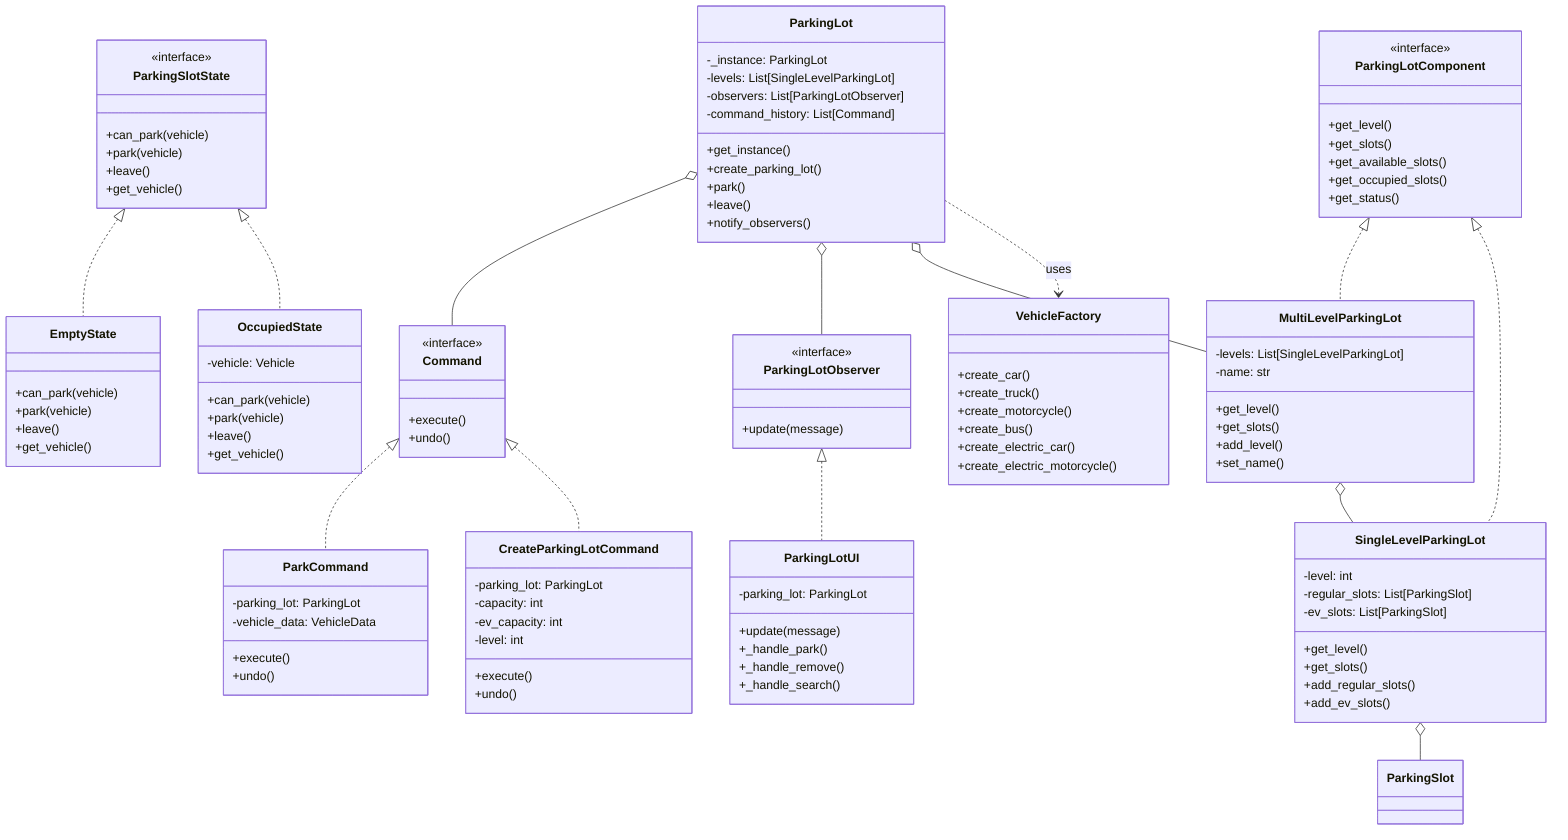 classDiagram
    %% Command Pattern
    class Command {
        <<interface>>
        +execute()
        +undo()
    }
    
    class ParkCommand {
        -parking_lot: ParkingLot
        -vehicle_data: VehicleData
        +execute()
        +undo()
    }
    
    class CreateParkingLotCommand {
        -parking_lot: ParkingLot
        -capacity: int
        -ev_capacity: int
        -level: int
        +execute()
        +undo()
    }
    
    %% State Pattern
    class ParkingSlotState {
        <<interface>>
        +can_park(vehicle)
        +park(vehicle)
        +leave()
        +get_vehicle()
    }
    
    class EmptyState {
        +can_park(vehicle)
        +park(vehicle)
        +leave()
        +get_vehicle()
    }
    
    class OccupiedState {
        -vehicle: Vehicle
        +can_park(vehicle)
        +park(vehicle)
        +leave()
        +get_vehicle()
    }
    
    %% Observer Pattern
    class ParkingLotObserver {
        <<interface>>
        +update(message)
    }
    
    class ParkingLotUI {
        -parking_lot: ParkingLot
        +update(message)
        +_handle_park()
        +_handle_remove()
        +_handle_search()
    }
    
    %% Factory Pattern
    class VehicleFactory {
        +create_car()
        +create_truck()
        +create_motorcycle()
        +create_bus()
        +create_electric_car()
        +create_electric_motorcycle()
    }
    
    %% Composite Pattern
    class ParkingLotComponent {
        <<interface>>
        +get_level()
        +get_slots()
        +get_available_slots()
        +get_occupied_slots()
        +get_status()
    }
    
    class MultiLevelParkingLot {
        -levels: List[SingleLevelParkingLot]
        -name: str
        +get_level()
        +get_slots()
        +add_level()
        +set_name()
    }
    
    class SingleLevelParkingLot {
        -level: int
        -regular_slots: List[ParkingSlot]
        -ev_slots: List[ParkingSlot]
        +get_level()
        +get_slots()
        +add_regular_slots()
        +add_ev_slots()
    }
    
    %% Singleton Pattern
    class ParkingLot {
        -_instance: ParkingLot
        -levels: List[SingleLevelParkingLot]
        -observers: List[ParkingLotObserver]
        -command_history: List[Command]
        +get_instance()
        +create_parking_lot()
        +park()
        +leave()
        +notify_observers()
    }
    
    %% Relationships
    Command <|.. ParkCommand
    Command <|.. CreateParkingLotCommand
    
    ParkingSlotState <|.. EmptyState
    ParkingSlotState <|.. OccupiedState
    
    ParkingLotObserver <|.. ParkingLotUI
    
    ParkingLotComponent <|.. MultiLevelParkingLot
    ParkingLotComponent <|.. SingleLevelParkingLot
    
    MultiLevelParkingLot o-- SingleLevelParkingLot
    SingleLevelParkingLot o-- ParkingSlot
    
    ParkingLot o-- Command
    ParkingLot o-- ParkingLotObserver
    ParkingLot o-- MultiLevelParkingLot
    
    ParkingLot ..> VehicleFactory : uses